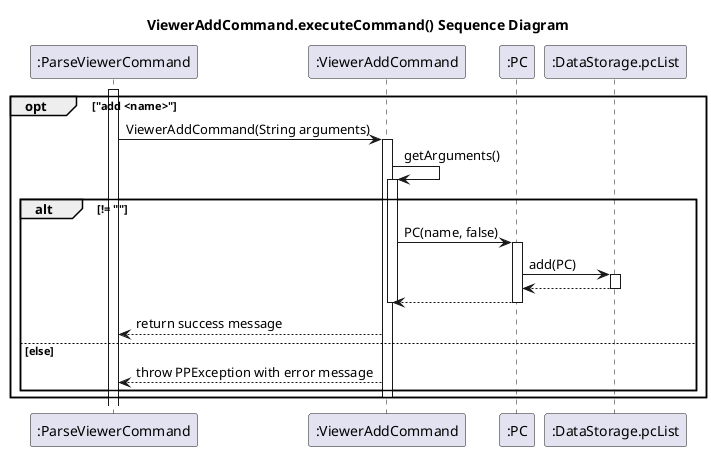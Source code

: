 @startuml
title ViewerAddCommand.executeCommand() Sequence Diagram

participant ":ParseViewerCommand" as ParseViewerCommand
participant ":ViewerAddCommand" as ViewerAddCommand
participant ":PC" as PC
participant ":DataStorage.pcList" as DataStorage.pcList

activate ParseViewerCommand
opt "add <name>"
ParseViewerCommand -> ViewerAddCommand: ViewerAddCommand(String arguments)
activate ViewerAddCommand
ViewerAddCommand -> ViewerAddCommand: getArguments()
activate ViewerAddCommand
alt != ""
    ViewerAddCommand -> PC: PC(name, false)
    activate PC
    PC -> DataStorage.pcList: add(PC)
    activate DataStorage.pcList
    DataStorage.pcList --> PC
    deactivate DataStorage.pcList
    PC --> ViewerAddCommand
    deactivate PC
    deactivate ViewerAddCommand
    ViewerAddCommand --> ParseViewerCommand: return success message
else else
    ViewerAddCommand --> ParseViewerCommand: throw PPException with error message
end

deactivate ViewerAddCommand
end
@enduml